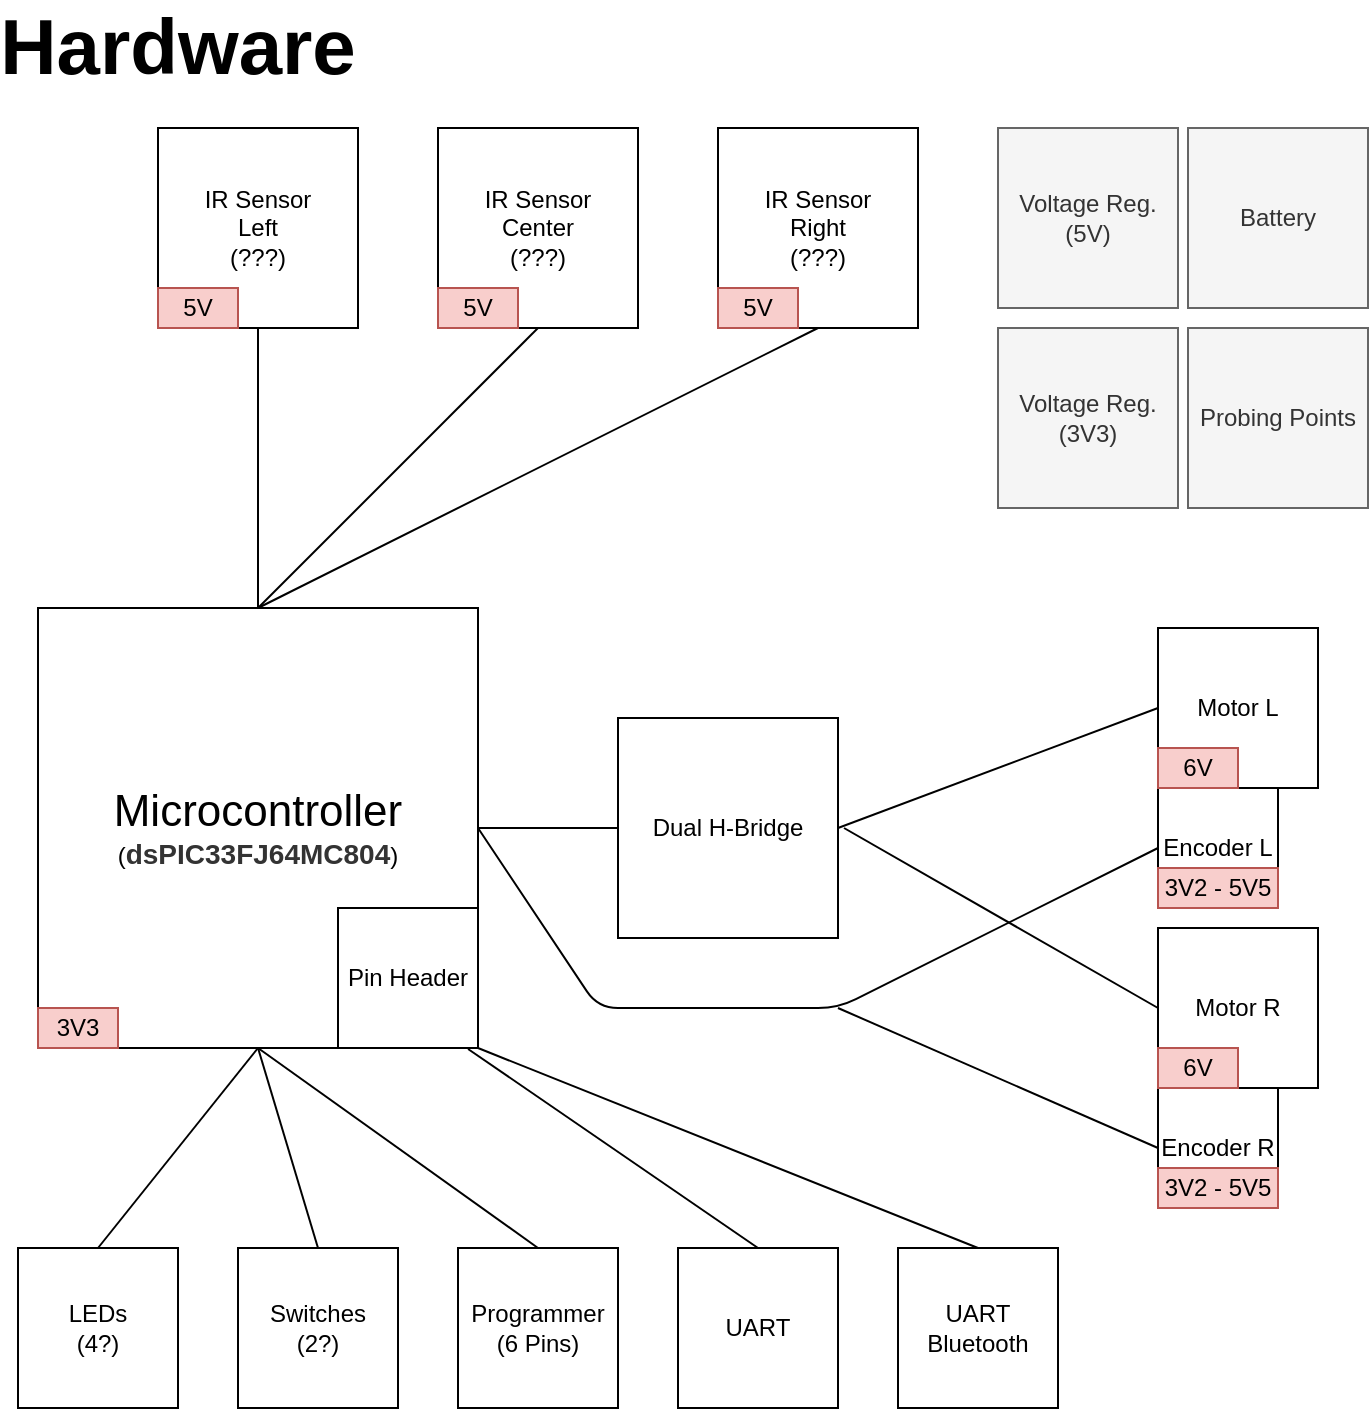 <mxfile version="14.1.9" type="device"><diagram id="CU7boPoqeAXKEgQ4OMoY" name="Page-1"><mxGraphModel dx="1422" dy="794" grid="1" gridSize="10" guides="1" tooltips="1" connect="1" arrows="1" fold="1" page="1" pageScale="1" pageWidth="827" pageHeight="1169" math="0" shadow="0"><root><mxCell id="0"/><mxCell id="1" parent="0"/><mxCell id="HBcbDtL6whvpga8p4aBu-1" value="&lt;font style=&quot;font-size: 22px&quot;&gt;Microcontroller&lt;/font&gt;&lt;br&gt;(&lt;span id=&quot;yui_3_17_2_1_1610469899808_54&quot; style=&quot;box-sizing: border-box ; font-weight: bolder ; color: rgb(51 , 51 , 51) ; font-family: &amp;#34;arial&amp;#34; , &amp;#34;helvetica neue&amp;#34; , &amp;#34;helvetica&amp;#34; , sans-serif ; font-size: 14px ; text-align: left ; background-color: rgb(255 , 255 , 255)&quot;&gt;dsPIC33FJ64MC804&lt;/span&gt;)" style="whiteSpace=wrap;html=1;aspect=fixed;" vertex="1" parent="1"><mxGeometry x="40" y="310" width="220" height="220" as="geometry"/></mxCell><mxCell id="HBcbDtL6whvpga8p4aBu-2" value="IR Sensor&lt;br&gt;Left&lt;br&gt;(???)" style="whiteSpace=wrap;html=1;aspect=fixed;" vertex="1" parent="1"><mxGeometry x="100" y="70" width="100" height="100" as="geometry"/></mxCell><mxCell id="HBcbDtL6whvpga8p4aBu-3" value="IR Sensor&lt;br&gt;Center&lt;br&gt;(???)" style="whiteSpace=wrap;html=1;aspect=fixed;" vertex="1" parent="1"><mxGeometry x="240" y="70" width="100" height="100" as="geometry"/></mxCell><mxCell id="HBcbDtL6whvpga8p4aBu-4" value="IR Sensor&lt;br&gt;Right&lt;br&gt;(???)" style="whiteSpace=wrap;html=1;aspect=fixed;" vertex="1" parent="1"><mxGeometry x="380" y="70" width="100" height="100" as="geometry"/></mxCell><mxCell id="HBcbDtL6whvpga8p4aBu-5" value="" style="endArrow=none;html=1;exitX=0.5;exitY=0;exitDx=0;exitDy=0;" edge="1" parent="1" source="HBcbDtL6whvpga8p4aBu-1"><mxGeometry width="50" height="50" relative="1" as="geometry"><mxPoint x="100" y="220" as="sourcePoint"/><mxPoint x="150" y="170" as="targetPoint"/></mxGeometry></mxCell><mxCell id="HBcbDtL6whvpga8p4aBu-6" value="" style="endArrow=none;html=1;entryX=0.5;entryY=1;entryDx=0;entryDy=0;exitX=0.5;exitY=0;exitDx=0;exitDy=0;" edge="1" parent="1" source="HBcbDtL6whvpga8p4aBu-1" target="HBcbDtL6whvpga8p4aBu-3"><mxGeometry width="50" height="50" relative="1" as="geometry"><mxPoint x="390" y="370" as="sourcePoint"/><mxPoint x="440" y="320" as="targetPoint"/></mxGeometry></mxCell><mxCell id="HBcbDtL6whvpga8p4aBu-7" value="Voltage Reg.&lt;br&gt;(3V3)" style="whiteSpace=wrap;html=1;aspect=fixed;fillColor=#f5f5f5;strokeColor=#666666;fontColor=#333333;" vertex="1" parent="1"><mxGeometry x="520" y="170" width="90" height="90" as="geometry"/></mxCell><mxCell id="HBcbDtL6whvpga8p4aBu-8" value="" style="endArrow=none;html=1;exitX=0.5;exitY=0;exitDx=0;exitDy=0;" edge="1" parent="1" source="HBcbDtL6whvpga8p4aBu-1"><mxGeometry width="50" height="50" relative="1" as="geometry"><mxPoint x="380" y="220" as="sourcePoint"/><mxPoint x="430" y="170" as="targetPoint"/></mxGeometry></mxCell><mxCell id="HBcbDtL6whvpga8p4aBu-9" value="Motor L" style="whiteSpace=wrap;html=1;aspect=fixed;" vertex="1" parent="1"><mxGeometry x="600" y="320" width="80" height="80" as="geometry"/></mxCell><mxCell id="HBcbDtL6whvpga8p4aBu-10" value="Motor R" style="whiteSpace=wrap;html=1;aspect=fixed;" vertex="1" parent="1"><mxGeometry x="600" y="470" width="80" height="80" as="geometry"/></mxCell><mxCell id="HBcbDtL6whvpga8p4aBu-11" value="Encoder L" style="whiteSpace=wrap;html=1;aspect=fixed;" vertex="1" parent="1"><mxGeometry x="600" y="400" width="60" height="60" as="geometry"/></mxCell><mxCell id="HBcbDtL6whvpga8p4aBu-12" value="Encoder R" style="whiteSpace=wrap;html=1;aspect=fixed;" vertex="1" parent="1"><mxGeometry x="600" y="550" width="60" height="60" as="geometry"/></mxCell><mxCell id="HBcbDtL6whvpga8p4aBu-13" value="Voltage Reg.&lt;br&gt;(5V)" style="whiteSpace=wrap;html=1;aspect=fixed;fillColor=#f5f5f5;strokeColor=#666666;fontColor=#333333;" vertex="1" parent="1"><mxGeometry x="520" y="70" width="90" height="90" as="geometry"/></mxCell><mxCell id="HBcbDtL6whvpga8p4aBu-14" value="3V3" style="text;html=1;strokeColor=#b85450;fillColor=#f8cecc;align=center;verticalAlign=middle;whiteSpace=wrap;rounded=0;" vertex="1" parent="1"><mxGeometry x="40" y="510" width="40" height="20" as="geometry"/></mxCell><mxCell id="HBcbDtL6whvpga8p4aBu-15" value="6V" style="text;html=1;strokeColor=#b85450;fillColor=#f8cecc;align=center;verticalAlign=middle;whiteSpace=wrap;rounded=0;" vertex="1" parent="1"><mxGeometry x="600" y="530" width="40" height="20" as="geometry"/></mxCell><mxCell id="HBcbDtL6whvpga8p4aBu-16" value="6V" style="text;html=1;strokeColor=#b85450;fillColor=#f8cecc;align=center;verticalAlign=middle;whiteSpace=wrap;rounded=0;" vertex="1" parent="1"><mxGeometry x="600" y="380" width="40" height="20" as="geometry"/></mxCell><mxCell id="HBcbDtL6whvpga8p4aBu-17" value="3V2 - 5V5" style="text;html=1;strokeColor=#b85450;fillColor=#f8cecc;align=center;verticalAlign=middle;whiteSpace=wrap;rounded=0;" vertex="1" parent="1"><mxGeometry x="600" y="440" width="60" height="20" as="geometry"/></mxCell><mxCell id="HBcbDtL6whvpga8p4aBu-18" value="3V2 - 5V5" style="text;html=1;strokeColor=#b85450;fillColor=#f8cecc;align=center;verticalAlign=middle;whiteSpace=wrap;rounded=0;" vertex="1" parent="1"><mxGeometry x="600" y="590" width="60" height="20" as="geometry"/></mxCell><mxCell id="HBcbDtL6whvpga8p4aBu-19" value="5V" style="text;html=1;strokeColor=#b85450;fillColor=#f8cecc;align=center;verticalAlign=middle;whiteSpace=wrap;rounded=0;" vertex="1" parent="1"><mxGeometry x="380" y="150" width="40" height="20" as="geometry"/></mxCell><mxCell id="HBcbDtL6whvpga8p4aBu-20" value="5V" style="text;html=1;strokeColor=#b85450;fillColor=#f8cecc;align=center;verticalAlign=middle;whiteSpace=wrap;rounded=0;" vertex="1" parent="1"><mxGeometry x="240" y="150" width="40" height="20" as="geometry"/></mxCell><mxCell id="HBcbDtL6whvpga8p4aBu-21" value="5V" style="text;html=1;strokeColor=#b85450;fillColor=#f8cecc;align=center;verticalAlign=middle;whiteSpace=wrap;rounded=0;" vertex="1" parent="1"><mxGeometry x="100" y="150" width="40" height="20" as="geometry"/></mxCell><mxCell id="HBcbDtL6whvpga8p4aBu-23" value="Dual H-Bridge" style="whiteSpace=wrap;html=1;aspect=fixed;" vertex="1" parent="1"><mxGeometry x="330" y="365" width="110" height="110" as="geometry"/></mxCell><mxCell id="HBcbDtL6whvpga8p4aBu-24" value="Battery" style="whiteSpace=wrap;html=1;aspect=fixed;fillColor=#f5f5f5;strokeColor=#666666;fontColor=#333333;" vertex="1" parent="1"><mxGeometry x="615" y="70" width="90" height="90" as="geometry"/></mxCell><mxCell id="HBcbDtL6whvpga8p4aBu-25" value="UART" style="whiteSpace=wrap;html=1;aspect=fixed;" vertex="1" parent="1"><mxGeometry x="360" y="630" width="80" height="80" as="geometry"/></mxCell><mxCell id="HBcbDtL6whvpga8p4aBu-26" value="UART&lt;br&gt;Bluetooth" style="whiteSpace=wrap;html=1;aspect=fixed;" vertex="1" parent="1"><mxGeometry x="470" y="630" width="80" height="80" as="geometry"/></mxCell><mxCell id="HBcbDtL6whvpga8p4aBu-27" value="Programmer&lt;br&gt;(6 Pins)" style="whiteSpace=wrap;html=1;aspect=fixed;" vertex="1" parent="1"><mxGeometry x="250" y="630" width="80" height="80" as="geometry"/></mxCell><mxCell id="HBcbDtL6whvpga8p4aBu-28" value="LEDs&lt;br&gt;(4?)" style="whiteSpace=wrap;html=1;aspect=fixed;" vertex="1" parent="1"><mxGeometry x="30" y="630" width="80" height="80" as="geometry"/></mxCell><mxCell id="HBcbDtL6whvpga8p4aBu-29" value="Switches&lt;br&gt;(2?)" style="whiteSpace=wrap;html=1;aspect=fixed;" vertex="1" parent="1"><mxGeometry x="140" y="630" width="80" height="80" as="geometry"/></mxCell><mxCell id="HBcbDtL6whvpga8p4aBu-30" value="Probing Points" style="whiteSpace=wrap;html=1;aspect=fixed;fillColor=#f5f5f5;strokeColor=#666666;fontColor=#333333;" vertex="1" parent="1"><mxGeometry x="615" y="170" width="90" height="90" as="geometry"/></mxCell><mxCell id="HBcbDtL6whvpga8p4aBu-31" value="Pin Header" style="whiteSpace=wrap;html=1;aspect=fixed;" vertex="1" parent="1"><mxGeometry x="190" y="460" width="70" height="70" as="geometry"/></mxCell><mxCell id="HBcbDtL6whvpga8p4aBu-32" value="" style="endArrow=none;html=1;entryX=0.5;entryY=1;entryDx=0;entryDy=0;" edge="1" parent="1" target="HBcbDtL6whvpga8p4aBu-1"><mxGeometry width="50" height="50" relative="1" as="geometry"><mxPoint x="70" y="630" as="sourcePoint"/><mxPoint x="120" y="580" as="targetPoint"/></mxGeometry></mxCell><mxCell id="HBcbDtL6whvpga8p4aBu-33" value="" style="endArrow=none;html=1;entryX=0;entryY=0.5;entryDx=0;entryDy=0;exitX=1;exitY=0.5;exitDx=0;exitDy=0;" edge="1" parent="1" source="HBcbDtL6whvpga8p4aBu-23" target="HBcbDtL6whvpga8p4aBu-9"><mxGeometry width="50" height="50" relative="1" as="geometry"><mxPoint x="390" y="440" as="sourcePoint"/><mxPoint x="570" y="440" as="targetPoint"/></mxGeometry></mxCell><mxCell id="HBcbDtL6whvpga8p4aBu-34" value="" style="endArrow=none;html=1;entryX=0;entryY=0.5;entryDx=0;entryDy=0;" edge="1" parent="1" target="HBcbDtL6whvpga8p4aBu-10"><mxGeometry width="50" height="50" relative="1" as="geometry"><mxPoint x="443" y="420" as="sourcePoint"/><mxPoint x="440" y="390" as="targetPoint"/></mxGeometry></mxCell><mxCell id="HBcbDtL6whvpga8p4aBu-35" value="" style="endArrow=none;html=1;entryX=0;entryY=0.5;entryDx=0;entryDy=0;exitX=1;exitY=0.5;exitDx=0;exitDy=0;" edge="1" parent="1" source="HBcbDtL6whvpga8p4aBu-1" target="HBcbDtL6whvpga8p4aBu-23"><mxGeometry width="50" height="50" relative="1" as="geometry"><mxPoint x="320" y="490" as="sourcePoint"/><mxPoint x="380" y="490" as="targetPoint"/><Array as="points"/></mxGeometry></mxCell><mxCell id="HBcbDtL6whvpga8p4aBu-36" value="" style="endArrow=none;html=1;exitX=0;exitY=0.5;exitDx=0;exitDy=0;entryX=1;entryY=0.5;entryDx=0;entryDy=0;" edge="1" parent="1" source="HBcbDtL6whvpga8p4aBu-11" target="HBcbDtL6whvpga8p4aBu-1"><mxGeometry width="50" height="50" relative="1" as="geometry"><mxPoint x="590" y="430" as="sourcePoint"/><mxPoint x="340" y="520" as="targetPoint"/><Array as="points"><mxPoint x="440" y="510"/><mxPoint x="320" y="510"/></Array></mxGeometry></mxCell><mxCell id="HBcbDtL6whvpga8p4aBu-37" value="" style="endArrow=none;html=1;entryX=0;entryY=0.5;entryDx=0;entryDy=0;" edge="1" parent="1" target="HBcbDtL6whvpga8p4aBu-12"><mxGeometry width="50" height="50" relative="1" as="geometry"><mxPoint x="440" y="510" as="sourcePoint"/><mxPoint x="440" y="390" as="targetPoint"/></mxGeometry></mxCell><mxCell id="HBcbDtL6whvpga8p4aBu-38" value="" style="endArrow=none;html=1;entryX=0.5;entryY=1;entryDx=0;entryDy=0;exitX=0.5;exitY=0;exitDx=0;exitDy=0;" edge="1" parent="1" source="HBcbDtL6whvpga8p4aBu-29" target="HBcbDtL6whvpga8p4aBu-1"><mxGeometry width="50" height="50" relative="1" as="geometry"><mxPoint x="390" y="630" as="sourcePoint"/><mxPoint x="440" y="580" as="targetPoint"/></mxGeometry></mxCell><mxCell id="HBcbDtL6whvpga8p4aBu-39" value="" style="endArrow=none;html=1;exitX=0.5;exitY=0;exitDx=0;exitDy=0;" edge="1" parent="1" source="HBcbDtL6whvpga8p4aBu-27"><mxGeometry width="50" height="50" relative="1" as="geometry"><mxPoint x="390" y="630" as="sourcePoint"/><mxPoint x="150" y="530" as="targetPoint"/></mxGeometry></mxCell><mxCell id="HBcbDtL6whvpga8p4aBu-40" value="" style="endArrow=none;html=1;entryX=0.929;entryY=1.007;entryDx=0;entryDy=0;entryPerimeter=0;exitX=0.5;exitY=0;exitDx=0;exitDy=0;" edge="1" parent="1" source="HBcbDtL6whvpga8p4aBu-25" target="HBcbDtL6whvpga8p4aBu-31"><mxGeometry width="50" height="50" relative="1" as="geometry"><mxPoint x="390" y="630" as="sourcePoint"/><mxPoint x="440" y="580" as="targetPoint"/></mxGeometry></mxCell><mxCell id="HBcbDtL6whvpga8p4aBu-41" value="" style="endArrow=none;html=1;entryX=0.5;entryY=0;entryDx=0;entryDy=0;exitX=1;exitY=1;exitDx=0;exitDy=0;" edge="1" parent="1" source="HBcbDtL6whvpga8p4aBu-31" target="HBcbDtL6whvpga8p4aBu-26"><mxGeometry width="50" height="50" relative="1" as="geometry"><mxPoint x="390" y="630" as="sourcePoint"/><mxPoint x="440" y="580" as="targetPoint"/></mxGeometry></mxCell><mxCell id="HBcbDtL6whvpga8p4aBu-43" value="&lt;font style=&quot;font-size: 39px&quot;&gt;&lt;b&gt;Hardware&lt;/b&gt;&lt;/font&gt;" style="text;html=1;strokeColor=none;fillColor=none;align=center;verticalAlign=middle;whiteSpace=wrap;rounded=0;" vertex="1" parent="1"><mxGeometry x="90" y="20" width="40" height="20" as="geometry"/></mxCell></root></mxGraphModel></diagram></mxfile>